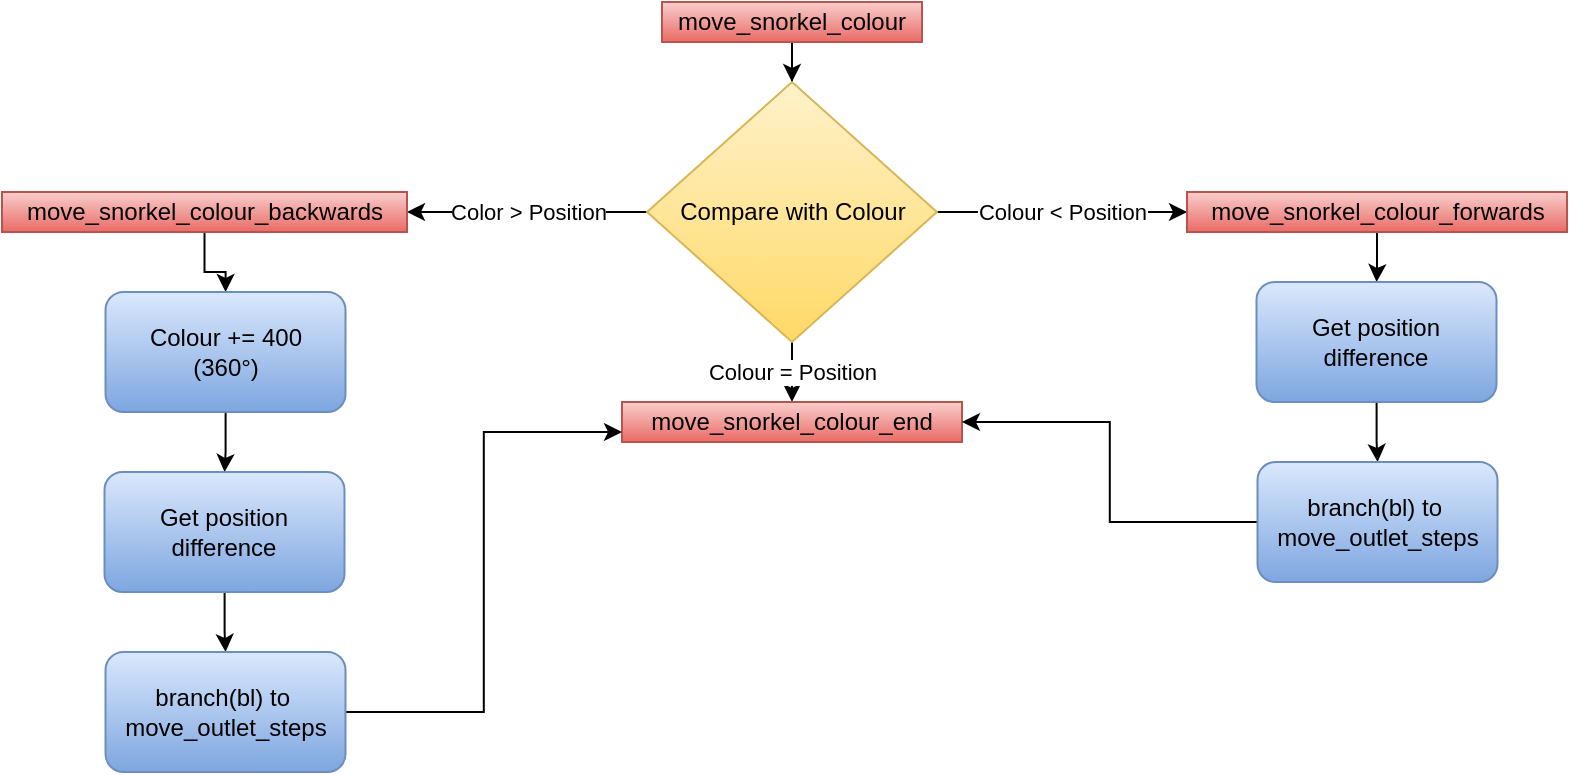 <mxfile version="12.7.8" type="device"><diagram id="4QBW7Uwdyx20Gdr-4Bbu" name="Seite-1"><mxGraphModel dx="788" dy="519" grid="1" gridSize="10" guides="1" tooltips="1" connect="1" arrows="1" fold="1" page="1" pageScale="1" pageWidth="827" pageHeight="1169" math="0" shadow="0"><root><mxCell id="0"/><mxCell id="1" parent="0"/><mxCell id="uumqh9K4GTiaVs_yQ2f2-4" value="" style="edgeStyle=orthogonalEdgeStyle;rounded=0;orthogonalLoop=1;jettySize=auto;html=1;" edge="1" parent="1" source="uumqh9K4GTiaVs_yQ2f2-2" target="uumqh9K4GTiaVs_yQ2f2-3"><mxGeometry relative="1" as="geometry"/></mxCell><mxCell id="uumqh9K4GTiaVs_yQ2f2-2" value="move_snorkel_colour" style="text;html=1;strokeColor=#b85450;fillColor=#f8cecc;align=center;verticalAlign=middle;whiteSpace=wrap;rounded=0;gradientColor=#ea6b66;" vertex="1" parent="1"><mxGeometry x="330" y="70" width="130" height="20" as="geometry"/></mxCell><mxCell id="uumqh9K4GTiaVs_yQ2f2-11" value="Colour &amp;lt; Position" style="edgeStyle=orthogonalEdgeStyle;rounded=0;orthogonalLoop=1;jettySize=auto;html=1;" edge="1" parent="1" source="uumqh9K4GTiaVs_yQ2f2-3" target="uumqh9K4GTiaVs_yQ2f2-10"><mxGeometry relative="1" as="geometry"/></mxCell><mxCell id="uumqh9K4GTiaVs_yQ2f2-26" value="Colour = Position" style="edgeStyle=orthogonalEdgeStyle;rounded=0;orthogonalLoop=1;jettySize=auto;html=1;entryX=0.5;entryY=0;entryDx=0;entryDy=0;" edge="1" parent="1" source="uumqh9K4GTiaVs_yQ2f2-3" target="uumqh9K4GTiaVs_yQ2f2-5"><mxGeometry relative="1" as="geometry"/></mxCell><mxCell id="uumqh9K4GTiaVs_yQ2f2-27" value="Color &amp;gt; Position" style="edgeStyle=orthogonalEdgeStyle;rounded=0;orthogonalLoop=1;jettySize=auto;html=1;entryX=1;entryY=0.5;entryDx=0;entryDy=0;" edge="1" parent="1" source="uumqh9K4GTiaVs_yQ2f2-3" target="uumqh9K4GTiaVs_yQ2f2-7"><mxGeometry relative="1" as="geometry"/></mxCell><mxCell id="uumqh9K4GTiaVs_yQ2f2-3" value="Compare with Colour" style="rhombus;whiteSpace=wrap;html=1;gradientColor=#ffd966;fillColor=#fff2cc;strokeColor=#d6b656;" vertex="1" parent="1"><mxGeometry x="322.5" y="110" width="145" height="130" as="geometry"/></mxCell><mxCell id="uumqh9K4GTiaVs_yQ2f2-5" value="move_snorkel_colour_end" style="text;html=1;strokeColor=#b85450;fillColor=#f8cecc;align=center;verticalAlign=middle;whiteSpace=wrap;rounded=0;gradientColor=#ea6b66;" vertex="1" parent="1"><mxGeometry x="310" y="270" width="170" height="20" as="geometry"/></mxCell><mxCell id="uumqh9K4GTiaVs_yQ2f2-19" value="" style="edgeStyle=orthogonalEdgeStyle;rounded=0;orthogonalLoop=1;jettySize=auto;html=1;" edge="1" parent="1" source="uumqh9K4GTiaVs_yQ2f2-7" target="uumqh9K4GTiaVs_yQ2f2-12"><mxGeometry relative="1" as="geometry"/></mxCell><mxCell id="uumqh9K4GTiaVs_yQ2f2-7" value="move_snorkel_colour_backwards" style="text;html=1;strokeColor=#b85450;fillColor=#f8cecc;align=center;verticalAlign=middle;whiteSpace=wrap;rounded=0;gradientColor=#ea6b66;" vertex="1" parent="1"><mxGeometry y="165" width="202.5" height="20" as="geometry"/></mxCell><mxCell id="uumqh9K4GTiaVs_yQ2f2-17" value="" style="edgeStyle=orthogonalEdgeStyle;rounded=0;orthogonalLoop=1;jettySize=auto;html=1;" edge="1" parent="1" source="uumqh9K4GTiaVs_yQ2f2-10" target="uumqh9K4GTiaVs_yQ2f2-15"><mxGeometry relative="1" as="geometry"/></mxCell><mxCell id="uumqh9K4GTiaVs_yQ2f2-10" value="move_snorkel_colour_forwards" style="text;html=1;strokeColor=#b85450;fillColor=#f8cecc;align=center;verticalAlign=middle;whiteSpace=wrap;rounded=0;gradientColor=#ea6b66;" vertex="1" parent="1"><mxGeometry x="592.5" y="165" width="190" height="20" as="geometry"/></mxCell><mxCell id="uumqh9K4GTiaVs_yQ2f2-20" value="" style="edgeStyle=orthogonalEdgeStyle;rounded=0;orthogonalLoop=1;jettySize=auto;html=1;" edge="1" parent="1" source="uumqh9K4GTiaVs_yQ2f2-12" target="uumqh9K4GTiaVs_yQ2f2-13"><mxGeometry relative="1" as="geometry"/></mxCell><mxCell id="uumqh9K4GTiaVs_yQ2f2-12" value="Colour += 400&lt;br&gt;(360°)" style="rounded=1;whiteSpace=wrap;html=1;gradientColor=#7ea6e0;fillColor=#dae8fc;strokeColor=#6c8ebf;" vertex="1" parent="1"><mxGeometry x="51.75" y="215" width="120" height="60" as="geometry"/></mxCell><mxCell id="uumqh9K4GTiaVs_yQ2f2-21" value="" style="edgeStyle=orthogonalEdgeStyle;rounded=0;orthogonalLoop=1;jettySize=auto;html=1;" edge="1" parent="1" source="uumqh9K4GTiaVs_yQ2f2-13" target="uumqh9K4GTiaVs_yQ2f2-14"><mxGeometry relative="1" as="geometry"/></mxCell><mxCell id="uumqh9K4GTiaVs_yQ2f2-13" value="Get position difference" style="rounded=1;whiteSpace=wrap;html=1;gradientColor=#7ea6e0;fillColor=#dae8fc;strokeColor=#6c8ebf;" vertex="1" parent="1"><mxGeometry x="51.25" y="305" width="120" height="60" as="geometry"/></mxCell><mxCell id="uumqh9K4GTiaVs_yQ2f2-28" style="edgeStyle=orthogonalEdgeStyle;rounded=0;orthogonalLoop=1;jettySize=auto;html=1;entryX=0;entryY=0.75;entryDx=0;entryDy=0;" edge="1" parent="1" source="uumqh9K4GTiaVs_yQ2f2-14" target="uumqh9K4GTiaVs_yQ2f2-5"><mxGeometry relative="1" as="geometry"/></mxCell><mxCell id="uumqh9K4GTiaVs_yQ2f2-14" value="branch(bl) to&amp;nbsp;&lt;br&gt;move_outlet_steps" style="rounded=1;whiteSpace=wrap;html=1;gradientColor=#7ea6e0;fillColor=#dae8fc;strokeColor=#6c8ebf;" vertex="1" parent="1"><mxGeometry x="51.75" y="395" width="120" height="60" as="geometry"/></mxCell><mxCell id="uumqh9K4GTiaVs_yQ2f2-18" value="" style="edgeStyle=orthogonalEdgeStyle;rounded=0;orthogonalLoop=1;jettySize=auto;html=1;" edge="1" parent="1" source="uumqh9K4GTiaVs_yQ2f2-15" target="uumqh9K4GTiaVs_yQ2f2-16"><mxGeometry relative="1" as="geometry"/></mxCell><mxCell id="uumqh9K4GTiaVs_yQ2f2-15" value="Get position difference" style="rounded=1;whiteSpace=wrap;html=1;gradientColor=#7ea6e0;fillColor=#dae8fc;strokeColor=#6c8ebf;" vertex="1" parent="1"><mxGeometry x="627.25" y="210" width="120" height="60" as="geometry"/></mxCell><mxCell id="uumqh9K4GTiaVs_yQ2f2-29" style="edgeStyle=orthogonalEdgeStyle;rounded=0;orthogonalLoop=1;jettySize=auto;html=1;entryX=1;entryY=0.5;entryDx=0;entryDy=0;" edge="1" parent="1" source="uumqh9K4GTiaVs_yQ2f2-16" target="uumqh9K4GTiaVs_yQ2f2-5"><mxGeometry relative="1" as="geometry"/></mxCell><mxCell id="uumqh9K4GTiaVs_yQ2f2-16" value="branch(bl) to&amp;nbsp;&lt;br&gt;move_outlet_steps" style="rounded=1;whiteSpace=wrap;html=1;gradientColor=#7ea6e0;fillColor=#dae8fc;strokeColor=#6c8ebf;" vertex="1" parent="1"><mxGeometry x="627.75" y="300" width="120" height="60" as="geometry"/></mxCell></root></mxGraphModel></diagram></mxfile>